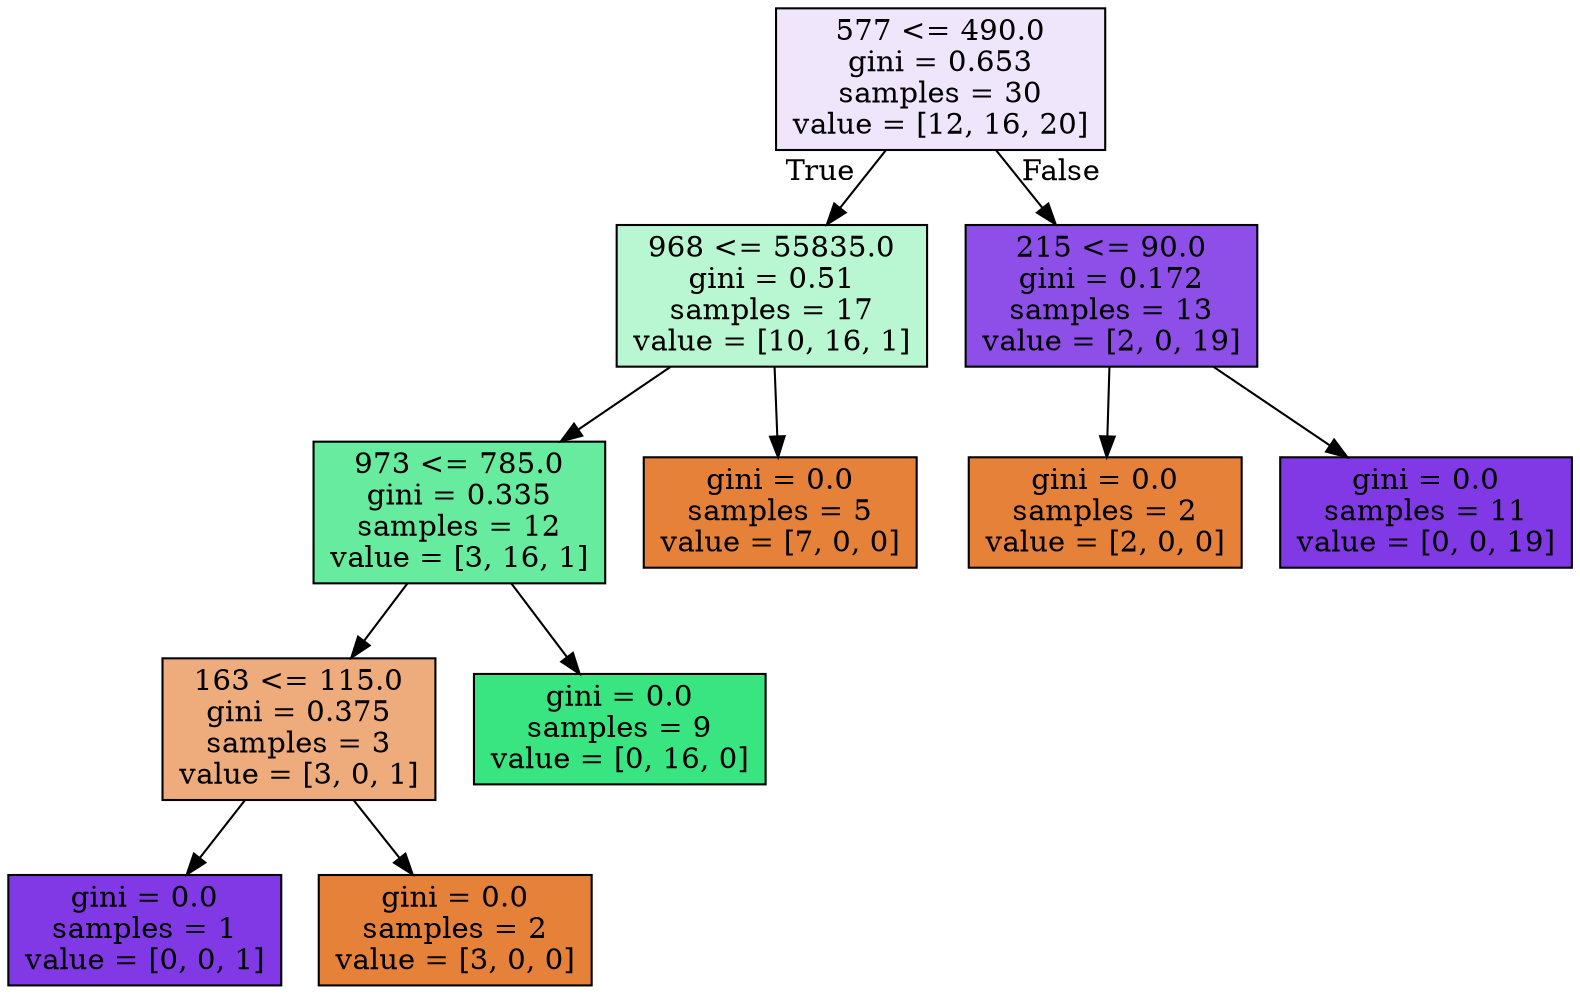 digraph Tree {
node [shape=box, style="filled", color="black"] ;
0 [label="577 <= 490.0\ngini = 0.653\nsamples = 30\nvalue = [12, 16, 20]", fillcolor="#8139e520"] ;
1 [label="968 <= 55835.0\ngini = 0.51\nsamples = 17\nvalue = [10, 16, 1]", fillcolor="#39e5815a"] ;
0 -> 1 [labeldistance=2.5, labelangle=45, headlabel="True"] ;
2 [label="973 <= 785.0\ngini = 0.335\nsamples = 12\nvalue = [3, 16, 1]", fillcolor="#39e581c3"] ;
1 -> 2 ;
3 [label="163 <= 115.0\ngini = 0.375\nsamples = 3\nvalue = [3, 0, 1]", fillcolor="#e58139aa"] ;
2 -> 3 ;
4 [label="gini = 0.0\nsamples = 1\nvalue = [0, 0, 1]", fillcolor="#8139e5ff"] ;
3 -> 4 ;
5 [label="gini = 0.0\nsamples = 2\nvalue = [3, 0, 0]", fillcolor="#e58139ff"] ;
3 -> 5 ;
6 [label="gini = 0.0\nsamples = 9\nvalue = [0, 16, 0]", fillcolor="#39e581ff"] ;
2 -> 6 ;
7 [label="gini = 0.0\nsamples = 5\nvalue = [7, 0, 0]", fillcolor="#e58139ff"] ;
1 -> 7 ;
8 [label="215 <= 90.0\ngini = 0.172\nsamples = 13\nvalue = [2, 0, 19]", fillcolor="#8139e5e4"] ;
0 -> 8 [labeldistance=2.5, labelangle=-45, headlabel="False"] ;
9 [label="gini = 0.0\nsamples = 2\nvalue = [2, 0, 0]", fillcolor="#e58139ff"] ;
8 -> 9 ;
10 [label="gini = 0.0\nsamples = 11\nvalue = [0, 0, 19]", fillcolor="#8139e5ff"] ;
8 -> 10 ;
}